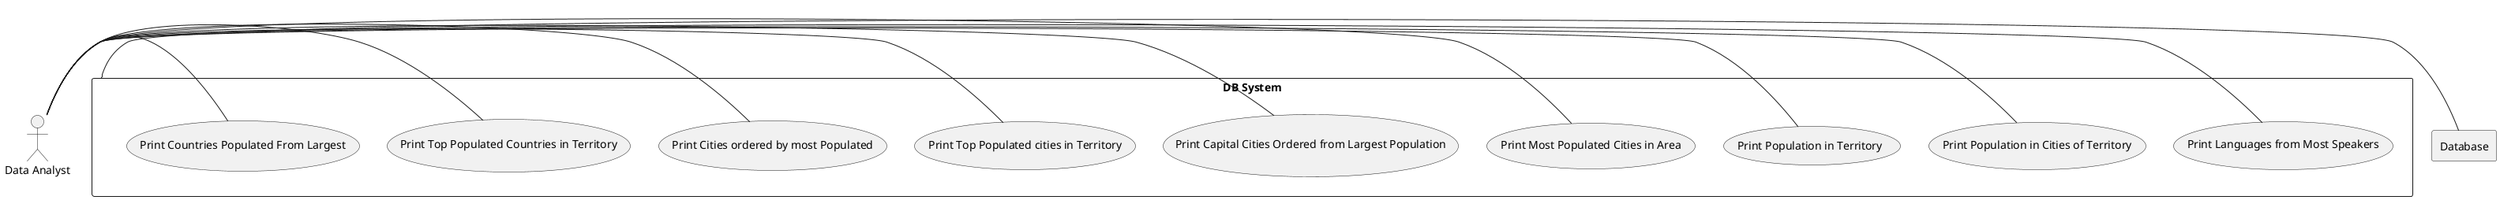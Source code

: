@startuml

actor DA as "Data Analyst"

rectangle Database

rectangle DS as "DB System" {

    usecase UC1 as "Print Languages from Most Speakers"
    usecase UC2 as "Print Population in Cities of Territory"
    usecase UC3 as "Print Population in Territory"
    usecase UC4 as "Print Most Populated Cities in Area"
    usecase UC5 as "Print Capital Cities Ordered from Largest Population"
    usecase UC6 as "Print Top Populated cities in Territory"
    usecase UC7 as "Print Cities ordered by most Populated"
    usecase UC8 as "Print Top Populated Countries in Territory"
    usecase UC9 as "Print Countries Populated From Largest"

    DA - UC1
    DA - UC2
    DA - UC3
    DA - UC4
    DA - UC5
    DA - UC6
    DA - UC7
    DA - UC8
    DA - UC9




    DS - Database

}

@enduml